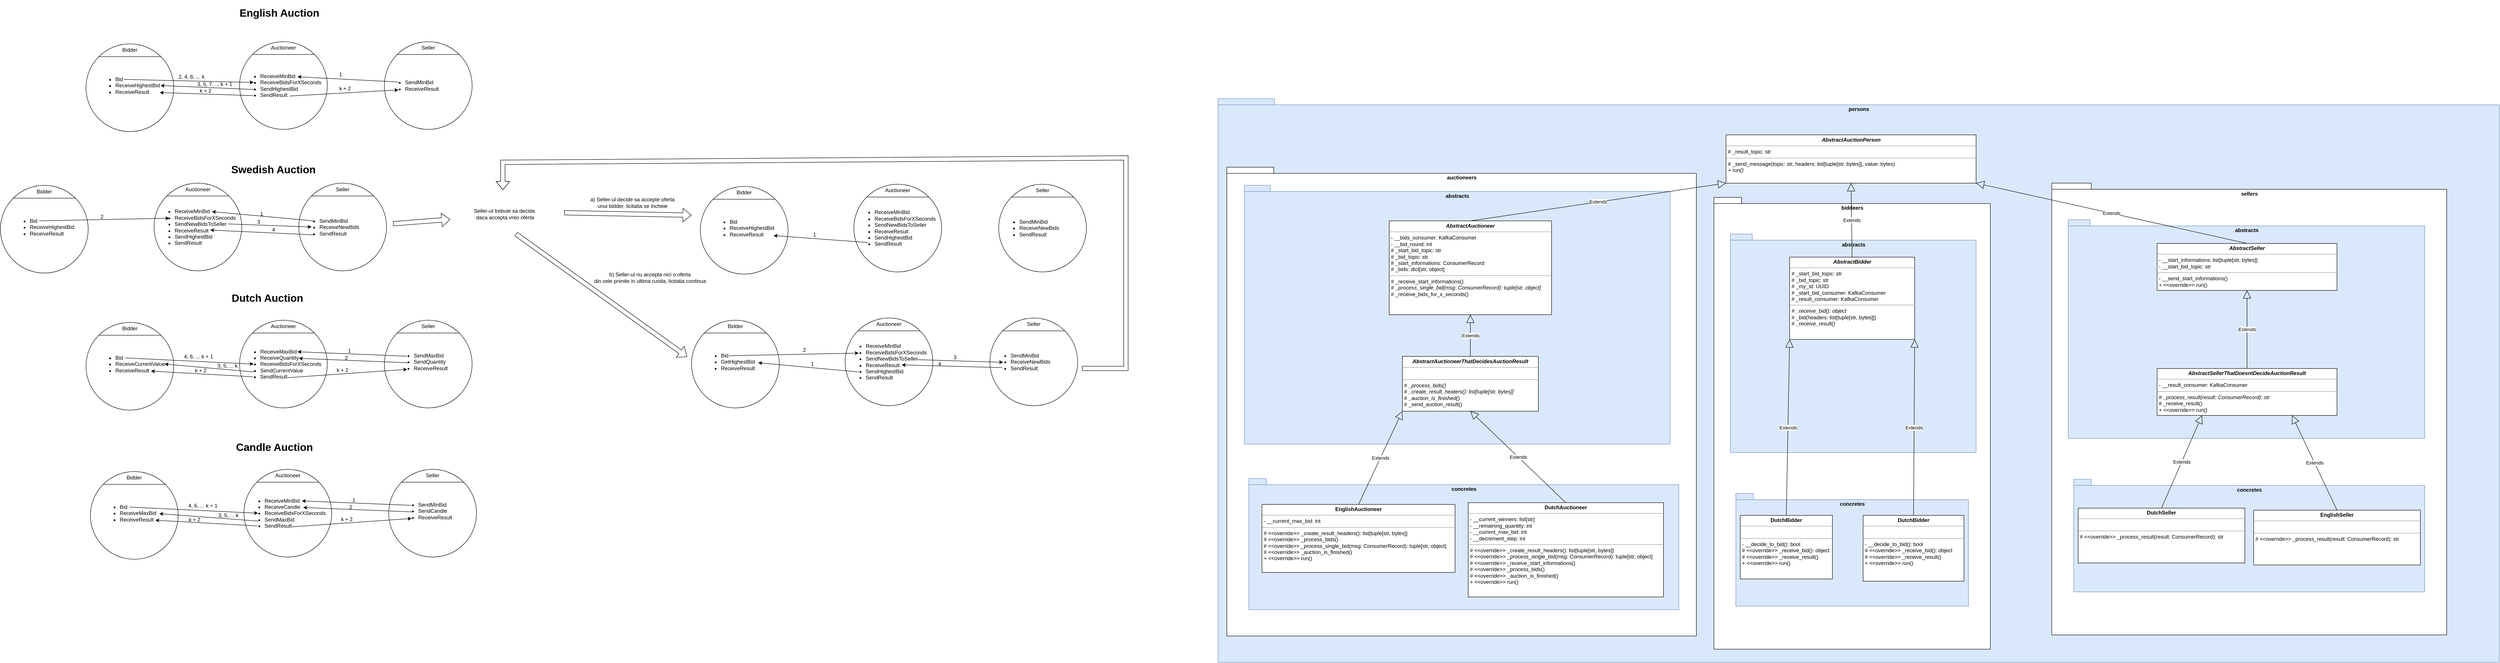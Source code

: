 <mxfile version="18.0.1" type="device"><diagram id="lf0G82YOftj1FJBkBM15" name="Page-1"><mxGraphModel dx="1906" dy="1254" grid="1" gridSize="10" guides="1" tooltips="1" connect="1" arrows="1" fold="1" page="0" pageScale="1" pageWidth="850" pageHeight="1100" math="0" shadow="0"><root><mxCell id="0"/><mxCell id="1" parent="0"/><mxCell id="o_RyjJgPx_AMQEwp0JXm-32" value="persons" style="shape=folder;fontStyle=1;spacingTop=10;tabWidth=40;tabHeight=14;tabPosition=left;html=1;verticalAlign=top;fillColor=#dae8fc;strokeColor=#6c8ebf;" vertex="1" parent="1"><mxGeometry x="2840" y="415" width="2920" height="1285" as="geometry"/></mxCell><mxCell id="o_RyjJgPx_AMQEwp0JXm-36" value="biddeers" style="shape=folder;fontStyle=1;spacingTop=10;tabWidth=40;tabHeight=14;tabPosition=left;html=1;verticalAlign=top;" vertex="1" parent="1"><mxGeometry x="3970" y="640" width="630" height="1030" as="geometry"/></mxCell><mxCell id="o_RyjJgPx_AMQEwp0JXm-37" value="concretes" style="shape=folder;fontStyle=1;spacingTop=10;tabWidth=40;tabHeight=14;tabPosition=left;html=1;verticalAlign=top;fillColor=#dae8fc;strokeColor=#6c8ebf;" vertex="1" parent="1"><mxGeometry x="4020" y="1315.12" width="530" height="256.75" as="geometry"/></mxCell><mxCell id="o_RyjJgPx_AMQEwp0JXm-38" value="abstracts" style="shape=folder;fontStyle=1;spacingTop=10;tabWidth=40;tabHeight=14;tabPosition=left;html=1;verticalAlign=top;fillColor=#dae8fc;strokeColor=#6c8ebf;" vertex="1" parent="1"><mxGeometry x="4007.5" y="723.5" width="560" height="498.25" as="geometry"/></mxCell><mxCell id="o_RyjJgPx_AMQEwp0JXm-42" value="sellers" style="shape=folder;fontStyle=1;spacingTop=10;tabWidth=40;tabHeight=14;tabPosition=left;html=1;verticalAlign=top;" vertex="1" parent="1"><mxGeometry x="4740" y="607.5" width="900" height="1030" as="geometry"/></mxCell><mxCell id="o_RyjJgPx_AMQEwp0JXm-43" value="concretes" style="shape=folder;fontStyle=1;spacingTop=10;tabWidth=40;tabHeight=14;tabPosition=left;html=1;verticalAlign=top;fillColor=#dae8fc;strokeColor=#6c8ebf;" vertex="1" parent="1"><mxGeometry x="4790" y="1282.62" width="800" height="256.75" as="geometry"/></mxCell><mxCell id="o_RyjJgPx_AMQEwp0JXm-44" value="abstracts" style="shape=folder;fontStyle=1;spacingTop=10;tabWidth=40;tabHeight=14;tabPosition=left;html=1;verticalAlign=top;fillColor=#dae8fc;strokeColor=#6c8ebf;" vertex="1" parent="1"><mxGeometry x="4777.5" y="691" width="812.5" height="498.25" as="geometry"/></mxCell><mxCell id="o_RyjJgPx_AMQEwp0JXm-33" value="auctioneers" style="shape=folder;fontStyle=1;spacingTop=10;tabWidth=40;tabHeight=14;tabPosition=left;html=1;verticalAlign=top;" vertex="1" parent="1"><mxGeometry x="2860" y="571.25" width="1070" height="1068.75" as="geometry"/></mxCell><mxCell id="o_RyjJgPx_AMQEwp0JXm-35" value="concretes" style="shape=folder;fontStyle=1;spacingTop=10;tabWidth=40;tabHeight=14;tabPosition=left;html=1;verticalAlign=top;fillColor=#dae8fc;strokeColor=#6c8ebf;" vertex="1" parent="1"><mxGeometry x="2910" y="1281" width="980" height="299" as="geometry"/></mxCell><mxCell id="o_RyjJgPx_AMQEwp0JXm-34" value="abstracts" style="shape=folder;fontStyle=1;spacingTop=10;tabWidth=40;tabHeight=14;tabPosition=left;html=1;verticalAlign=top;fillColor=#dae8fc;strokeColor=#6c8ebf;" vertex="1" parent="1"><mxGeometry x="2900" y="612.5" width="970" height="590" as="geometry"/></mxCell><mxCell id="gTaaS7j9fY0Rg6_MUWA2-1" value="Bidder" style="ellipse;whiteSpace=wrap;html=1;aspect=fixed;verticalAlign=top;" parent="1" vertex="1"><mxGeometry x="260" y="290" width="200" height="200" as="geometry"/></mxCell><mxCell id="gTaaS7j9fY0Rg6_MUWA2-3" value="" style="endArrow=none;html=1;rounded=0;exitX=0;exitY=0;exitDx=0;exitDy=0;entryX=1;entryY=0;entryDx=0;entryDy=0;" parent="1" source="gTaaS7j9fY0Rg6_MUWA2-1" target="gTaaS7j9fY0Rg6_MUWA2-1" edge="1"><mxGeometry width="50" height="50" relative="1" as="geometry"><mxPoint x="490" y="560" as="sourcePoint"/><mxPoint x="540" y="510" as="targetPoint"/></mxGeometry></mxCell><mxCell id="gTaaS7j9fY0Rg6_MUWA2-4" value="&lt;ul&gt;&lt;li&gt;Bid&lt;/li&gt;&lt;li&gt;ReceiveHighestBid&lt;/li&gt;&lt;li&gt;ReceiveResult&lt;/li&gt;&lt;/ul&gt;" style="text;html=1;align=left;verticalAlign=middle;resizable=0;points=[];autosize=1;strokeColor=none;fillColor=none;" parent="1" vertex="1"><mxGeometry x="285" y="350" width="160" height="70" as="geometry"/></mxCell><mxCell id="gTaaS7j9fY0Rg6_MUWA2-5" value="Auctioneer" style="ellipse;whiteSpace=wrap;html=1;aspect=fixed;verticalAlign=top;" parent="1" vertex="1"><mxGeometry x="610" y="285" width="200" height="200" as="geometry"/></mxCell><mxCell id="gTaaS7j9fY0Rg6_MUWA2-6" value="" style="endArrow=none;html=1;rounded=0;entryX=1;entryY=0;entryDx=0;entryDy=0;exitX=0;exitY=0;exitDx=0;exitDy=0;" parent="1" source="gTaaS7j9fY0Rg6_MUWA2-5" target="gTaaS7j9fY0Rg6_MUWA2-5" edge="1"><mxGeometry width="50" height="50" relative="1" as="geometry"><mxPoint x="490" y="530" as="sourcePoint"/><mxPoint x="540" y="480" as="targetPoint"/></mxGeometry></mxCell><mxCell id="gTaaS7j9fY0Rg6_MUWA2-7" value="&lt;ul&gt;&lt;li&gt;ReceiveMinBid&lt;/li&gt;&lt;li&gt;ReceiveBidsForXSeconds&lt;/li&gt;&lt;li&gt;SendHighestBid&lt;/li&gt;&lt;li&gt;SendResult&lt;/li&gt;&lt;/ul&gt;" style="text;html=1;align=left;verticalAlign=middle;resizable=0;points=[];autosize=1;strokeColor=none;fillColor=none;" parent="1" vertex="1"><mxGeometry x="615" y="340" width="190" height="90" as="geometry"/></mxCell><mxCell id="gTaaS7j9fY0Rg6_MUWA2-8" value="" style="endArrow=classic;html=1;rounded=0;" parent="1" edge="1"><mxGeometry width="50" height="50" relative="1" as="geometry"><mxPoint x="346" y="371" as="sourcePoint"/><mxPoint x="642" y="378" as="targetPoint"/></mxGeometry></mxCell><mxCell id="gTaaS7j9fY0Rg6_MUWA2-9" value="" style="endArrow=classic;html=1;rounded=0;" parent="1" edge="1"><mxGeometry width="50" height="50" relative="1" as="geometry"><mxPoint x="643" y="394" as="sourcePoint"/><mxPoint x="430" y="385" as="targetPoint"/></mxGeometry></mxCell><mxCell id="gTaaS7j9fY0Rg6_MUWA2-10" value="" style="endArrow=classic;html=1;rounded=0;" parent="1" edge="1"><mxGeometry width="50" height="50" relative="1" as="geometry"><mxPoint x="641" y="408" as="sourcePoint"/><mxPoint x="428" y="401" as="targetPoint"/></mxGeometry></mxCell><mxCell id="gTaaS7j9fY0Rg6_MUWA2-11" value="Seller" style="ellipse;whiteSpace=wrap;html=1;aspect=fixed;verticalAlign=top;" parent="1" vertex="1"><mxGeometry x="940" y="285" width="200" height="200" as="geometry"/></mxCell><mxCell id="gTaaS7j9fY0Rg6_MUWA2-12" value="&lt;ul&gt;&lt;li&gt;SendMinBid&lt;/li&gt;&lt;li&gt;ReceiveResult&lt;/li&gt;&lt;/ul&gt;" style="text;html=1;align=left;verticalAlign=middle;resizable=0;points=[];autosize=1;strokeColor=none;fillColor=none;" parent="1" vertex="1"><mxGeometry x="945" y="355" width="130" height="60" as="geometry"/></mxCell><mxCell id="gTaaS7j9fY0Rg6_MUWA2-13" value="" style="endArrow=none;html=1;rounded=0;entryX=1;entryY=0;entryDx=0;entryDy=0;exitX=0;exitY=0;exitDx=0;exitDy=0;" parent="1" source="gTaaS7j9fY0Rg6_MUWA2-11" target="gTaaS7j9fY0Rg6_MUWA2-11" edge="1"><mxGeometry width="50" height="50" relative="1" as="geometry"><mxPoint x="659.289" y="339.289" as="sourcePoint"/><mxPoint x="800.711" y="339.289" as="targetPoint"/></mxGeometry></mxCell><mxCell id="gTaaS7j9fY0Rg6_MUWA2-14" value="" style="endArrow=classic;html=1;rounded=0;" parent="1" edge="1"><mxGeometry width="50" height="50" relative="1" as="geometry"><mxPoint x="724" y="409" as="sourcePoint"/><mxPoint x="972" y="395" as="targetPoint"/></mxGeometry></mxCell><mxCell id="gTaaS7j9fY0Rg6_MUWA2-15" value="" style="endArrow=classic;html=1;rounded=0;" parent="1" edge="1"><mxGeometry width="50" height="50" relative="1" as="geometry"><mxPoint x="972" y="377" as="sourcePoint"/><mxPoint x="742" y="365" as="targetPoint"/></mxGeometry></mxCell><mxCell id="gTaaS7j9fY0Rg6_MUWA2-16" value="1" style="text;html=1;align=center;verticalAlign=middle;resizable=0;points=[];autosize=1;strokeColor=none;fillColor=none;" parent="1" vertex="1"><mxGeometry x="830" y="350" width="20" height="20" as="geometry"/></mxCell><mxCell id="gTaaS7j9fY0Rg6_MUWA2-17" value="2, 4, 6, ... k" style="text;html=1;align=center;verticalAlign=middle;resizable=0;points=[];autosize=1;strokeColor=none;fillColor=none;" parent="1" vertex="1"><mxGeometry x="465" y="355" width="70" height="20" as="geometry"/></mxCell><mxCell id="gTaaS7j9fY0Rg6_MUWA2-18" value="3, 5, 7, ... k + 1" style="text;html=1;align=center;verticalAlign=middle;resizable=0;points=[];autosize=1;strokeColor=none;fillColor=none;" parent="1" vertex="1"><mxGeometry x="503" y="372" width="100" height="20" as="geometry"/></mxCell><mxCell id="gTaaS7j9fY0Rg6_MUWA2-19" value="k + 2" style="text;html=1;align=center;verticalAlign=middle;resizable=0;points=[];autosize=1;strokeColor=none;fillColor=none;" parent="1" vertex="1"><mxGeometry x="512" y="387" width="40" height="20" as="geometry"/></mxCell><mxCell id="gTaaS7j9fY0Rg6_MUWA2-20" value="k + 2" style="text;html=1;align=center;verticalAlign=middle;resizable=0;points=[];autosize=1;strokeColor=none;fillColor=none;" parent="1" vertex="1"><mxGeometry x="830" y="382" width="40" height="20" as="geometry"/></mxCell><mxCell id="gTaaS7j9fY0Rg6_MUWA2-22" value="&lt;h1&gt;&lt;span style=&quot;background-color: initial;&quot;&gt;English Auction&lt;/span&gt;&lt;br&gt;&lt;/h1&gt;" style="text;html=1;strokeColor=none;fillColor=none;spacing=5;spacingTop=-20;whiteSpace=wrap;overflow=hidden;rounded=0;" parent="1" vertex="1"><mxGeometry x="605" y="200" width="200" height="40" as="geometry"/></mxCell><mxCell id="gTaaS7j9fY0Rg6_MUWA2-23" value="Bidder" style="ellipse;whiteSpace=wrap;html=1;aspect=fixed;verticalAlign=top;" parent="1" vertex="1"><mxGeometry x="65" y="612.5" width="200" height="200" as="geometry"/></mxCell><mxCell id="gTaaS7j9fY0Rg6_MUWA2-24" value="" style="endArrow=none;html=1;rounded=0;exitX=0;exitY=0;exitDx=0;exitDy=0;entryX=1;entryY=0;entryDx=0;entryDy=0;" parent="1" source="gTaaS7j9fY0Rg6_MUWA2-23" target="gTaaS7j9fY0Rg6_MUWA2-23" edge="1"><mxGeometry width="50" height="50" relative="1" as="geometry"><mxPoint x="295" y="882.5" as="sourcePoint"/><mxPoint x="345" y="832.5" as="targetPoint"/></mxGeometry></mxCell><mxCell id="gTaaS7j9fY0Rg6_MUWA2-25" value="&lt;ul&gt;&lt;li&gt;Bid&lt;/li&gt;&lt;li&gt;ReceiveHighestBid&lt;/li&gt;&lt;li&gt;ReceiveResult&lt;/li&gt;&lt;/ul&gt;" style="text;html=1;align=left;verticalAlign=middle;resizable=0;points=[];autosize=1;strokeColor=none;fillColor=none;" parent="1" vertex="1"><mxGeometry x="90" y="672.5" width="160" height="70" as="geometry"/></mxCell><mxCell id="gTaaS7j9fY0Rg6_MUWA2-26" value="Auctioneer" style="ellipse;whiteSpace=wrap;html=1;aspect=fixed;verticalAlign=top;" parent="1" vertex="1"><mxGeometry x="415" y="607.5" width="200" height="200" as="geometry"/></mxCell><mxCell id="gTaaS7j9fY0Rg6_MUWA2-27" value="" style="endArrow=none;html=1;rounded=0;entryX=1;entryY=0;entryDx=0;entryDy=0;exitX=0;exitY=0;exitDx=0;exitDy=0;" parent="1" source="gTaaS7j9fY0Rg6_MUWA2-26" target="gTaaS7j9fY0Rg6_MUWA2-26" edge="1"><mxGeometry width="50" height="50" relative="1" as="geometry"><mxPoint x="295" y="852.5" as="sourcePoint"/><mxPoint x="345" y="802.5" as="targetPoint"/></mxGeometry></mxCell><mxCell id="gTaaS7j9fY0Rg6_MUWA2-28" value="&lt;ul&gt;&lt;li&gt;ReceiveMinBid&lt;/li&gt;&lt;li&gt;ReceiveBidsForXSeconds&lt;/li&gt;&lt;li&gt;SendNewBidsToSeller&lt;/li&gt;&lt;li&gt;ReceiveResult&lt;/li&gt;&lt;li&gt;SendHighestBid&lt;/li&gt;&lt;li&gt;SendResult&lt;/li&gt;&lt;/ul&gt;" style="text;html=1;align=left;verticalAlign=middle;resizable=0;points=[];autosize=1;strokeColor=none;fillColor=none;" parent="1" vertex="1"><mxGeometry x="420" y="652.5" width="190" height="110" as="geometry"/></mxCell><mxCell id="gTaaS7j9fY0Rg6_MUWA2-32" value="Seller" style="ellipse;whiteSpace=wrap;html=1;aspect=fixed;verticalAlign=top;" parent="1" vertex="1"><mxGeometry x="745" y="607.5" width="200" height="200" as="geometry"/></mxCell><mxCell id="gTaaS7j9fY0Rg6_MUWA2-33" value="&lt;ul&gt;&lt;li&gt;SendMinBid&lt;/li&gt;&lt;li&gt;ReceiveNewBids&lt;/li&gt;&lt;li&gt;SendResult&lt;/li&gt;&lt;/ul&gt;" style="text;html=1;align=left;verticalAlign=middle;resizable=0;points=[];autosize=1;strokeColor=none;fillColor=none;" parent="1" vertex="1"><mxGeometry x="750" y="672.5" width="150" height="70" as="geometry"/></mxCell><mxCell id="gTaaS7j9fY0Rg6_MUWA2-34" value="" style="endArrow=none;html=1;rounded=0;entryX=1;entryY=0;entryDx=0;entryDy=0;exitX=0;exitY=0;exitDx=0;exitDy=0;" parent="1" source="gTaaS7j9fY0Rg6_MUWA2-32" target="gTaaS7j9fY0Rg6_MUWA2-32" edge="1"><mxGeometry width="50" height="50" relative="1" as="geometry"><mxPoint x="464.289" y="661.789" as="sourcePoint"/><mxPoint x="605.711" y="661.789" as="targetPoint"/></mxGeometry></mxCell><mxCell id="gTaaS7j9fY0Rg6_MUWA2-42" value="" style="endArrow=classic;html=1;rounded=0;" parent="1" edge="1"><mxGeometry width="50" height="50" relative="1" as="geometry"><mxPoint x="779" y="693.5" as="sourcePoint"/><mxPoint x="547" y="672.5" as="targetPoint"/></mxGeometry></mxCell><mxCell id="gTaaS7j9fY0Rg6_MUWA2-43" value="1" style="text;html=1;align=center;verticalAlign=middle;resizable=0;points=[];autosize=1;strokeColor=none;fillColor=none;" parent="1" vertex="1"><mxGeometry x="650" y="667.5" width="20" height="20" as="geometry"/></mxCell><mxCell id="gTaaS7j9fY0Rg6_MUWA2-44" value="" style="endArrow=classic;html=1;rounded=0;" parent="1" edge="1"><mxGeometry width="50" height="50" relative="1" as="geometry"><mxPoint x="153" y="693.5" as="sourcePoint"/><mxPoint x="450" y="687.5" as="targetPoint"/></mxGeometry></mxCell><mxCell id="gTaaS7j9fY0Rg6_MUWA2-45" value="2" style="text;html=1;align=center;verticalAlign=middle;resizable=0;points=[];autosize=1;strokeColor=none;fillColor=none;" parent="1" vertex="1"><mxGeometry x="286" y="673.5" width="20" height="20" as="geometry"/></mxCell><mxCell id="gTaaS7j9fY0Rg6_MUWA2-46" value="" style="endArrow=classic;html=1;rounded=0;" parent="1" edge="1"><mxGeometry width="50" height="50" relative="1" as="geometry"><mxPoint x="584" y="700.5" as="sourcePoint"/><mxPoint x="774" y="707.5" as="targetPoint"/></mxGeometry></mxCell><mxCell id="gTaaS7j9fY0Rg6_MUWA2-47" value="3" style="text;html=1;align=center;verticalAlign=middle;resizable=0;points=[];autosize=1;strokeColor=none;fillColor=none;" parent="1" vertex="1"><mxGeometry x="643" y="685.5" width="20" height="20" as="geometry"/></mxCell><mxCell id="gTaaS7j9fY0Rg6_MUWA2-49" value="&lt;h1&gt;&lt;span style=&quot;background-color: initial;&quot;&gt;Swedish Auction&lt;/span&gt;&lt;br&gt;&lt;/h1&gt;" style="text;html=1;strokeColor=none;fillColor=none;spacing=5;spacingTop=-20;whiteSpace=wrap;overflow=hidden;rounded=0;" parent="1" vertex="1"><mxGeometry x="586" y="557" width="214" height="40" as="geometry"/></mxCell><mxCell id="gTaaS7j9fY0Rg6_MUWA2-52" value="" style="shape=flexArrow;endArrow=classic;html=1;rounded=0;" parent="1" edge="1"><mxGeometry width="50" height="50" relative="1" as="geometry"><mxPoint x="1350" y="675" as="sourcePoint"/><mxPoint x="1640" y="680.66" as="targetPoint"/></mxGeometry></mxCell><mxCell id="gTaaS7j9fY0Rg6_MUWA2-53" value="a) Seller-ul decide sa accepte oferta &lt;br&gt;unui bidder, licitatia se incheie" style="text;html=1;align=center;verticalAlign=middle;resizable=0;points=[];autosize=1;strokeColor=none;fillColor=none;" parent="1" vertex="1"><mxGeometry x="1400" y="637" width="210" height="30" as="geometry"/></mxCell><mxCell id="gTaaS7j9fY0Rg6_MUWA2-54" value="Bidder" style="ellipse;whiteSpace=wrap;html=1;aspect=fixed;verticalAlign=top;" parent="1" vertex="1"><mxGeometry x="1660" y="615" width="200" height="200" as="geometry"/></mxCell><mxCell id="gTaaS7j9fY0Rg6_MUWA2-55" value="" style="endArrow=none;html=1;rounded=0;exitX=0;exitY=0;exitDx=0;exitDy=0;entryX=1;entryY=0;entryDx=0;entryDy=0;" parent="1" source="gTaaS7j9fY0Rg6_MUWA2-54" target="gTaaS7j9fY0Rg6_MUWA2-54" edge="1"><mxGeometry width="50" height="50" relative="1" as="geometry"><mxPoint x="1890" y="885" as="sourcePoint"/><mxPoint x="1940" y="835" as="targetPoint"/></mxGeometry></mxCell><mxCell id="gTaaS7j9fY0Rg6_MUWA2-56" value="&lt;ul&gt;&lt;li&gt;Bid&lt;/li&gt;&lt;li&gt;ReceiveHighestBid&lt;/li&gt;&lt;li&gt;ReceiveResult&lt;/li&gt;&lt;/ul&gt;" style="text;html=1;align=left;verticalAlign=middle;resizable=0;points=[];autosize=1;strokeColor=none;fillColor=none;" parent="1" vertex="1"><mxGeometry x="1685" y="675" width="160" height="70" as="geometry"/></mxCell><mxCell id="gTaaS7j9fY0Rg6_MUWA2-57" value="Auctioneer" style="ellipse;whiteSpace=wrap;html=1;aspect=fixed;verticalAlign=top;" parent="1" vertex="1"><mxGeometry x="2010" y="610" width="200" height="200" as="geometry"/></mxCell><mxCell id="gTaaS7j9fY0Rg6_MUWA2-58" value="" style="endArrow=none;html=1;rounded=0;entryX=1;entryY=0;entryDx=0;entryDy=0;exitX=0;exitY=0;exitDx=0;exitDy=0;" parent="1" source="gTaaS7j9fY0Rg6_MUWA2-57" target="gTaaS7j9fY0Rg6_MUWA2-57" edge="1"><mxGeometry width="50" height="50" relative="1" as="geometry"><mxPoint x="1890" y="855" as="sourcePoint"/><mxPoint x="1940" y="805" as="targetPoint"/></mxGeometry></mxCell><mxCell id="gTaaS7j9fY0Rg6_MUWA2-59" value="&lt;ul&gt;&lt;li&gt;ReceiveMinBid&lt;/li&gt;&lt;li&gt;ReceiveBidsForXSeconds&lt;/li&gt;&lt;li&gt;SendNewBidsToSeller&lt;/li&gt;&lt;li&gt;ReceiveResult&lt;/li&gt;&lt;li&gt;SendHighestBid&lt;/li&gt;&lt;li&gt;SendResult&lt;/li&gt;&lt;/ul&gt;" style="text;html=1;align=left;verticalAlign=middle;resizable=0;points=[];autosize=1;strokeColor=none;fillColor=none;" parent="1" vertex="1"><mxGeometry x="2015" y="655" width="190" height="110" as="geometry"/></mxCell><mxCell id="gTaaS7j9fY0Rg6_MUWA2-60" value="Seller" style="ellipse;whiteSpace=wrap;html=1;aspect=fixed;verticalAlign=top;" parent="1" vertex="1"><mxGeometry x="2340" y="610" width="200" height="200" as="geometry"/></mxCell><mxCell id="gTaaS7j9fY0Rg6_MUWA2-61" value="&lt;ul&gt;&lt;li&gt;SendMinBid&lt;/li&gt;&lt;li&gt;ReceiveNewBids&lt;/li&gt;&lt;li&gt;SendResult&lt;/li&gt;&lt;/ul&gt;" style="text;html=1;align=left;verticalAlign=middle;resizable=0;points=[];autosize=1;strokeColor=none;fillColor=none;" parent="1" vertex="1"><mxGeometry x="2345" y="675" width="150" height="70" as="geometry"/></mxCell><mxCell id="gTaaS7j9fY0Rg6_MUWA2-62" value="" style="endArrow=none;html=1;rounded=0;entryX=1;entryY=0;entryDx=0;entryDy=0;exitX=0;exitY=0;exitDx=0;exitDy=0;" parent="1" source="gTaaS7j9fY0Rg6_MUWA2-60" target="gTaaS7j9fY0Rg6_MUWA2-60" edge="1"><mxGeometry width="50" height="50" relative="1" as="geometry"><mxPoint x="2059.289" y="664.289" as="sourcePoint"/><mxPoint x="2200.711" y="664.289" as="targetPoint"/></mxGeometry></mxCell><mxCell id="gTaaS7j9fY0Rg6_MUWA2-69" value="" style="endArrow=classic;html=1;rounded=0;" parent="1" edge="1"><mxGeometry width="50" height="50" relative="1" as="geometry"><mxPoint x="780" y="725.5" as="sourcePoint"/><mxPoint x="543" y="714.5" as="targetPoint"/></mxGeometry></mxCell><mxCell id="gTaaS7j9fY0Rg6_MUWA2-70" value="4" style="text;html=1;align=center;verticalAlign=middle;resizable=0;points=[];autosize=1;strokeColor=none;fillColor=none;" parent="1" vertex="1"><mxGeometry x="677" y="703.5" width="20" height="20" as="geometry"/></mxCell><mxCell id="gTaaS7j9fY0Rg6_MUWA2-71" value="" style="endArrow=classic;html=1;rounded=0;" parent="1" edge="1"><mxGeometry width="50" height="50" relative="1" as="geometry"><mxPoint x="2043" y="743" as="sourcePoint"/><mxPoint x="1827" y="727" as="targetPoint"/></mxGeometry></mxCell><mxCell id="gTaaS7j9fY0Rg6_MUWA2-72" value="1" style="text;html=1;align=center;verticalAlign=middle;resizable=0;points=[];autosize=1;strokeColor=none;fillColor=none;" parent="1" vertex="1"><mxGeometry x="1910" y="715" width="20" height="20" as="geometry"/></mxCell><mxCell id="gTaaS7j9fY0Rg6_MUWA2-73" value="" style="shape=flexArrow;endArrow=classic;html=1;rounded=0;" parent="1" edge="1"><mxGeometry width="50" height="50" relative="1" as="geometry"><mxPoint x="1240" y="723.5" as="sourcePoint"/><mxPoint x="1630" y="1003.5" as="targetPoint"/></mxGeometry></mxCell><mxCell id="gTaaS7j9fY0Rg6_MUWA2-74" value="b) Seller-ul nu accepta nici o oferta &lt;br&gt;din cele primite in ultima runda, licitatia continua" style="text;html=1;align=center;verticalAlign=middle;resizable=0;points=[];autosize=1;strokeColor=none;fillColor=none;" parent="1" vertex="1"><mxGeometry x="1410" y="807.5" width="270" height="30" as="geometry"/></mxCell><mxCell id="gTaaS7j9fY0Rg6_MUWA2-75" value="Bidder" style="ellipse;whiteSpace=wrap;html=1;aspect=fixed;verticalAlign=top;" parent="1" vertex="1"><mxGeometry x="1640" y="920" width="200" height="200" as="geometry"/></mxCell><mxCell id="gTaaS7j9fY0Rg6_MUWA2-76" value="" style="endArrow=none;html=1;rounded=0;exitX=0;exitY=0;exitDx=0;exitDy=0;entryX=1;entryY=0;entryDx=0;entryDy=0;" parent="1" source="gTaaS7j9fY0Rg6_MUWA2-75" target="gTaaS7j9fY0Rg6_MUWA2-75" edge="1"><mxGeometry width="50" height="50" relative="1" as="geometry"><mxPoint x="1870" y="1190" as="sourcePoint"/><mxPoint x="1920" y="1140" as="targetPoint"/></mxGeometry></mxCell><mxCell id="gTaaS7j9fY0Rg6_MUWA2-77" value="&lt;ul&gt;&lt;li&gt;Bid&lt;/li&gt;&lt;li&gt;GetHighestBid&lt;/li&gt;&lt;li&gt;ReceiveResult&lt;/li&gt;&lt;/ul&gt;" style="text;html=1;align=left;verticalAlign=middle;resizable=0;points=[];autosize=1;strokeColor=none;fillColor=none;" parent="1" vertex="1"><mxGeometry x="1665" y="980" width="130" height="70" as="geometry"/></mxCell><mxCell id="gTaaS7j9fY0Rg6_MUWA2-78" value="Auctioneer" style="ellipse;whiteSpace=wrap;html=1;aspect=fixed;verticalAlign=top;" parent="1" vertex="1"><mxGeometry x="1990" y="915" width="200" height="200" as="geometry"/></mxCell><mxCell id="gTaaS7j9fY0Rg6_MUWA2-79" value="" style="endArrow=none;html=1;rounded=0;entryX=1;entryY=0;entryDx=0;entryDy=0;exitX=0;exitY=0;exitDx=0;exitDy=0;" parent="1" source="gTaaS7j9fY0Rg6_MUWA2-78" target="gTaaS7j9fY0Rg6_MUWA2-78" edge="1"><mxGeometry width="50" height="50" relative="1" as="geometry"><mxPoint x="1870" y="1160" as="sourcePoint"/><mxPoint x="1920" y="1110" as="targetPoint"/></mxGeometry></mxCell><mxCell id="gTaaS7j9fY0Rg6_MUWA2-80" value="&lt;ul&gt;&lt;li&gt;ReceiveMinBid&lt;/li&gt;&lt;li&gt;ReceiveBidsForXSeconds&lt;/li&gt;&lt;li&gt;SendNewBidsToSeller&lt;/li&gt;&lt;li&gt;ReceiveResult&lt;/li&gt;&lt;li&gt;SendHighestBid&lt;/li&gt;&lt;li&gt;SendResult&lt;/li&gt;&lt;/ul&gt;" style="text;html=1;align=left;verticalAlign=middle;resizable=0;points=[];autosize=1;strokeColor=none;fillColor=none;" parent="1" vertex="1"><mxGeometry x="1995" y="960" width="190" height="110" as="geometry"/></mxCell><mxCell id="gTaaS7j9fY0Rg6_MUWA2-81" value="Seller" style="ellipse;whiteSpace=wrap;html=1;aspect=fixed;verticalAlign=top;" parent="1" vertex="1"><mxGeometry x="2320" y="915" width="200" height="200" as="geometry"/></mxCell><mxCell id="gTaaS7j9fY0Rg6_MUWA2-82" value="&lt;ul&gt;&lt;li&gt;SendMinBid&lt;/li&gt;&lt;li&gt;ReceiveNewBids&lt;/li&gt;&lt;li&gt;SendResult&lt;/li&gt;&lt;/ul&gt;" style="text;html=1;align=left;verticalAlign=middle;resizable=0;points=[];autosize=1;strokeColor=none;fillColor=none;" parent="1" vertex="1"><mxGeometry x="2325" y="980" width="150" height="70" as="geometry"/></mxCell><mxCell id="gTaaS7j9fY0Rg6_MUWA2-83" value="" style="endArrow=none;html=1;rounded=0;entryX=1;entryY=0;entryDx=0;entryDy=0;exitX=0;exitY=0;exitDx=0;exitDy=0;" parent="1" source="gTaaS7j9fY0Rg6_MUWA2-81" target="gTaaS7j9fY0Rg6_MUWA2-81" edge="1"><mxGeometry width="50" height="50" relative="1" as="geometry"><mxPoint x="2039.289" y="969.289" as="sourcePoint"/><mxPoint x="2180.711" y="969.289" as="targetPoint"/></mxGeometry></mxCell><mxCell id="gTaaS7j9fY0Rg6_MUWA2-84" value="" style="endArrow=classic;html=1;rounded=0;" parent="1" edge="1"><mxGeometry width="50" height="50" relative="1" as="geometry"><mxPoint x="2021" y="1038" as="sourcePoint"/><mxPoint x="1792" y="1017" as="targetPoint"/></mxGeometry></mxCell><mxCell id="gTaaS7j9fY0Rg6_MUWA2-85" value="1" style="text;html=1;align=center;verticalAlign=middle;resizable=0;points=[];autosize=1;strokeColor=none;fillColor=none;" parent="1" vertex="1"><mxGeometry x="1905" y="1010" width="20" height="20" as="geometry"/></mxCell><mxCell id="gTaaS7j9fY0Rg6_MUWA2-86" value="" style="endArrow=classic;html=1;rounded=0;" parent="1" edge="1"><mxGeometry width="50" height="50" relative="1" as="geometry"><mxPoint x="1726" y="1001" as="sourcePoint"/><mxPoint x="2021" y="995" as="targetPoint"/></mxGeometry></mxCell><mxCell id="gTaaS7j9fY0Rg6_MUWA2-87" value="2" style="text;html=1;align=center;verticalAlign=middle;resizable=0;points=[];autosize=1;strokeColor=none;fillColor=none;" parent="1" vertex="1"><mxGeometry x="1887" y="978" width="20" height="20" as="geometry"/></mxCell><mxCell id="gTaaS7j9fY0Rg6_MUWA2-88" value="" style="endArrow=classic;html=1;rounded=0;" parent="1" edge="1"><mxGeometry width="50" height="50" relative="1" as="geometry"><mxPoint x="2155" y="1010" as="sourcePoint"/><mxPoint x="2350" y="1016" as="targetPoint"/></mxGeometry></mxCell><mxCell id="gTaaS7j9fY0Rg6_MUWA2-89" value="3" style="text;html=1;align=center;verticalAlign=middle;resizable=0;points=[];autosize=1;strokeColor=none;fillColor=none;" parent="1" vertex="1"><mxGeometry x="2230" y="995" width="20" height="20" as="geometry"/></mxCell><mxCell id="gTaaS7j9fY0Rg6_MUWA2-90" value="" style="shape=flexArrow;endArrow=classic;html=1;rounded=0;" parent="1" edge="1"><mxGeometry width="50" height="50" relative="1" as="geometry"><mxPoint x="960" y="700" as="sourcePoint"/><mxPoint x="1090" y="690" as="targetPoint"/></mxGeometry></mxCell><mxCell id="gTaaS7j9fY0Rg6_MUWA2-91" value="Seller-ul trebuie sa decida&lt;br&gt;&amp;nbsp;daca accepta vreo oferta" style="text;html=1;align=center;verticalAlign=middle;resizable=0;points=[];autosize=1;strokeColor=none;fillColor=none;" parent="1" vertex="1"><mxGeometry x="1138" y="662.5" width="150" height="30" as="geometry"/></mxCell><mxCell id="gTaaS7j9fY0Rg6_MUWA2-92" value="" style="endArrow=classic;html=1;rounded=0;" parent="1" edge="1"><mxGeometry width="50" height="50" relative="1" as="geometry"><mxPoint x="2348" y="1028" as="sourcePoint"/><mxPoint x="2119" y="1022" as="targetPoint"/></mxGeometry></mxCell><mxCell id="gTaaS7j9fY0Rg6_MUWA2-93" value="4" style="text;html=1;align=center;verticalAlign=middle;resizable=0;points=[];autosize=1;strokeColor=none;fillColor=none;" parent="1" vertex="1"><mxGeometry x="2195" y="1010" width="20" height="20" as="geometry"/></mxCell><mxCell id="gTaaS7j9fY0Rg6_MUWA2-94" value="" style="shape=flexArrow;endArrow=classic;html=1;rounded=0;" parent="1" edge="1"><mxGeometry width="50" height="50" relative="1" as="geometry"><mxPoint x="2530" y="1030" as="sourcePoint"/><mxPoint x="1210" y="623.103" as="targetPoint"/><Array as="points"><mxPoint x="2630" y="1030"/><mxPoint x="2630" y="550"/><mxPoint x="1210" y="560"/></Array></mxGeometry></mxCell><mxCell id="gTaaS7j9fY0Rg6_MUWA2-95" value="&lt;h1&gt;&lt;span style=&quot;background-color: initial;&quot;&gt;Dutch Auction&lt;/span&gt;&lt;br&gt;&lt;/h1&gt;" style="text;html=1;strokeColor=none;fillColor=none;spacing=5;spacingTop=-20;whiteSpace=wrap;overflow=hidden;rounded=0;" parent="1" vertex="1"><mxGeometry x="587" y="850" width="200" height="40" as="geometry"/></mxCell><mxCell id="gTaaS7j9fY0Rg6_MUWA2-96" value="Bidder" style="ellipse;whiteSpace=wrap;html=1;aspect=fixed;verticalAlign=top;" parent="1" vertex="1"><mxGeometry x="260" y="925" width="200" height="200" as="geometry"/></mxCell><mxCell id="gTaaS7j9fY0Rg6_MUWA2-97" value="" style="endArrow=none;html=1;rounded=0;exitX=0;exitY=0;exitDx=0;exitDy=0;entryX=1;entryY=0;entryDx=0;entryDy=0;" parent="1" source="gTaaS7j9fY0Rg6_MUWA2-96" target="gTaaS7j9fY0Rg6_MUWA2-96" edge="1"><mxGeometry width="50" height="50" relative="1" as="geometry"><mxPoint x="490" y="1195" as="sourcePoint"/><mxPoint x="540" y="1145" as="targetPoint"/></mxGeometry></mxCell><mxCell id="gTaaS7j9fY0Rg6_MUWA2-98" value="&lt;ul&gt;&lt;li&gt;Bid&lt;/li&gt;&lt;li&gt;ReceiveCurrentValue&lt;/li&gt;&lt;li&gt;ReceiveResult&lt;/li&gt;&lt;/ul&gt;" style="text;html=1;align=left;verticalAlign=middle;resizable=0;points=[];autosize=1;strokeColor=none;fillColor=none;" parent="1" vertex="1"><mxGeometry x="285" y="985" width="170" height="70" as="geometry"/></mxCell><mxCell id="gTaaS7j9fY0Rg6_MUWA2-99" value="Auctioneer" style="ellipse;whiteSpace=wrap;html=1;aspect=fixed;verticalAlign=top;" parent="1" vertex="1"><mxGeometry x="610" y="920" width="200" height="200" as="geometry"/></mxCell><mxCell id="gTaaS7j9fY0Rg6_MUWA2-100" value="" style="endArrow=none;html=1;rounded=0;entryX=1;entryY=0;entryDx=0;entryDy=0;exitX=0;exitY=0;exitDx=0;exitDy=0;" parent="1" source="gTaaS7j9fY0Rg6_MUWA2-99" target="gTaaS7j9fY0Rg6_MUWA2-99" edge="1"><mxGeometry width="50" height="50" relative="1" as="geometry"><mxPoint x="490" y="1165" as="sourcePoint"/><mxPoint x="540" y="1115" as="targetPoint"/></mxGeometry></mxCell><mxCell id="gTaaS7j9fY0Rg6_MUWA2-101" value="&lt;ul&gt;&lt;li&gt;ReceiveMaxBid&lt;/li&gt;&lt;li&gt;ReceiveQuantity&lt;/li&gt;&lt;li&gt;ReceiveBidsForXSeconds&lt;/li&gt;&lt;li&gt;SendCurrentValue&lt;/li&gt;&lt;li&gt;&lt;span style=&quot;background-color: initial;&quot;&gt;SendResult&lt;/span&gt;&lt;br&gt;&lt;/li&gt;&lt;/ul&gt;" style="text;html=1;align=left;verticalAlign=middle;resizable=0;points=[];autosize=1;strokeColor=none;fillColor=none;" parent="1" vertex="1"><mxGeometry x="615" y="970" width="190" height="100" as="geometry"/></mxCell><mxCell id="gTaaS7j9fY0Rg6_MUWA2-105" value="Seller" style="ellipse;whiteSpace=wrap;html=1;aspect=fixed;verticalAlign=top;" parent="1" vertex="1"><mxGeometry x="940" y="920" width="200" height="200" as="geometry"/></mxCell><mxCell id="gTaaS7j9fY0Rg6_MUWA2-106" value="&lt;ul&gt;&lt;li&gt;SendMaxBid&lt;/li&gt;&lt;li&gt;SendQuantity&lt;/li&gt;&lt;li&gt;ReceiveResult&lt;/li&gt;&lt;/ul&gt;" style="text;html=1;align=left;verticalAlign=middle;resizable=0;points=[];autosize=1;strokeColor=none;fillColor=none;" parent="1" vertex="1"><mxGeometry x="965" y="980" width="130" height="70" as="geometry"/></mxCell><mxCell id="gTaaS7j9fY0Rg6_MUWA2-107" value="" style="endArrow=none;html=1;rounded=0;entryX=1;entryY=0;entryDx=0;entryDy=0;exitX=0;exitY=0;exitDx=0;exitDy=0;" parent="1" source="gTaaS7j9fY0Rg6_MUWA2-105" target="gTaaS7j9fY0Rg6_MUWA2-105" edge="1"><mxGeometry width="50" height="50" relative="1" as="geometry"><mxPoint x="659.289" y="974.289" as="sourcePoint"/><mxPoint x="800.711" y="974.289" as="targetPoint"/></mxGeometry></mxCell><mxCell id="gTaaS7j9fY0Rg6_MUWA2-115" value="" style="endArrow=classic;html=1;rounded=0;" parent="1" edge="1"><mxGeometry width="50" height="50" relative="1" as="geometry"><mxPoint x="991" y="1002" as="sourcePoint"/><mxPoint x="742" y="992" as="targetPoint"/></mxGeometry></mxCell><mxCell id="gTaaS7j9fY0Rg6_MUWA2-116" value="1" style="text;html=1;align=center;verticalAlign=middle;resizable=0;points=[];autosize=1;strokeColor=none;fillColor=none;" parent="1" vertex="1"><mxGeometry x="850" y="980" width="20" height="20" as="geometry"/></mxCell><mxCell id="gTaaS7j9fY0Rg6_MUWA2-117" value="" style="endArrow=classic;html=1;rounded=0;" parent="1" edge="1"><mxGeometry width="50" height="50" relative="1" as="geometry"><mxPoint x="993" y="1017" as="sourcePoint"/><mxPoint x="745" y="1007" as="targetPoint"/></mxGeometry></mxCell><mxCell id="gTaaS7j9fY0Rg6_MUWA2-118" value="2" style="text;html=1;align=center;verticalAlign=middle;resizable=0;points=[];autosize=1;strokeColor=none;fillColor=none;" parent="1" vertex="1"><mxGeometry x="843" y="996" width="20" height="20" as="geometry"/></mxCell><mxCell id="gTaaS7j9fY0Rg6_MUWA2-119" value="" style="endArrow=classic;html=1;rounded=0;" parent="1" edge="1"><mxGeometry width="50" height="50" relative="1" as="geometry"><mxPoint x="643" y="1038" as="sourcePoint"/><mxPoint x="439" y="1020" as="targetPoint"/></mxGeometry></mxCell><mxCell id="gTaaS7j9fY0Rg6_MUWA2-120" value="3, 5, ... k" style="text;html=1;align=center;verticalAlign=middle;resizable=0;points=[];autosize=1;strokeColor=none;fillColor=none;" parent="1" vertex="1"><mxGeometry x="552" y="1014" width="60" height="20" as="geometry"/></mxCell><mxCell id="gTaaS7j9fY0Rg6_MUWA2-121" value="" style="endArrow=classic;html=1;rounded=0;" parent="1" edge="1"><mxGeometry width="50" height="50" relative="1" as="geometry"><mxPoint x="349" y="1006" as="sourcePoint"/><mxPoint x="642" y="1020" as="targetPoint"/></mxGeometry></mxCell><mxCell id="gTaaS7j9fY0Rg6_MUWA2-122" value="4, 6, ... k + 1" style="text;html=1;align=center;verticalAlign=middle;resizable=0;points=[];autosize=1;strokeColor=none;fillColor=none;" parent="1" vertex="1"><mxGeometry x="476" y="993" width="80" height="20" as="geometry"/></mxCell><mxCell id="gTaaS7j9fY0Rg6_MUWA2-123" value="" style="endArrow=classic;html=1;rounded=0;" parent="1" edge="1"><mxGeometry width="50" height="50" relative="1" as="geometry"><mxPoint x="720" y="1051" as="sourcePoint"/><mxPoint x="992" y="1032" as="targetPoint"/></mxGeometry></mxCell><mxCell id="gTaaS7j9fY0Rg6_MUWA2-124" value="k + 2" style="text;html=1;align=center;verticalAlign=middle;resizable=0;points=[];autosize=1;strokeColor=none;fillColor=none;" parent="1" vertex="1"><mxGeometry x="824" y="1024" width="40" height="20" as="geometry"/></mxCell><mxCell id="gTaaS7j9fY0Rg6_MUWA2-125" value="" style="endArrow=classic;html=1;rounded=0;" parent="1" edge="1"><mxGeometry width="50" height="50" relative="1" as="geometry"><mxPoint x="640" y="1049" as="sourcePoint"/><mxPoint x="408" y="1036" as="targetPoint"/></mxGeometry></mxCell><mxCell id="gTaaS7j9fY0Rg6_MUWA2-126" value="k + 2" style="text;html=1;align=center;verticalAlign=middle;resizable=0;points=[];autosize=1;strokeColor=none;fillColor=none;" parent="1" vertex="1"><mxGeometry x="501" y="1025" width="40" height="20" as="geometry"/></mxCell><mxCell id="gTaaS7j9fY0Rg6_MUWA2-127" value="&lt;h1&gt;&lt;span style=&quot;background-color: initial;&quot;&gt;Candle Auction&lt;/span&gt;&lt;br&gt;&lt;/h1&gt;" style="text;html=1;strokeColor=none;fillColor=none;spacing=5;spacingTop=-20;whiteSpace=wrap;overflow=hidden;rounded=0;" parent="1" vertex="1"><mxGeometry x="597" y="1190" width="200" height="40" as="geometry"/></mxCell><mxCell id="gTaaS7j9fY0Rg6_MUWA2-128" value="Bidder" style="ellipse;whiteSpace=wrap;html=1;aspect=fixed;verticalAlign=top;" parent="1" vertex="1"><mxGeometry x="270" y="1265" width="200" height="200" as="geometry"/></mxCell><mxCell id="gTaaS7j9fY0Rg6_MUWA2-129" value="" style="endArrow=none;html=1;rounded=0;exitX=0;exitY=0;exitDx=0;exitDy=0;entryX=1;entryY=0;entryDx=0;entryDy=0;" parent="1" source="gTaaS7j9fY0Rg6_MUWA2-128" target="gTaaS7j9fY0Rg6_MUWA2-128" edge="1"><mxGeometry width="50" height="50" relative="1" as="geometry"><mxPoint x="500" y="1535" as="sourcePoint"/><mxPoint x="550" y="1485" as="targetPoint"/></mxGeometry></mxCell><mxCell id="gTaaS7j9fY0Rg6_MUWA2-130" value="&lt;ul&gt;&lt;li&gt;Bid&lt;/li&gt;&lt;li&gt;ReceiveMaxBid&lt;/li&gt;&lt;li&gt;ReceiveResult&lt;/li&gt;&lt;/ul&gt;" style="text;html=1;align=left;verticalAlign=middle;resizable=0;points=[];autosize=1;strokeColor=none;fillColor=none;" parent="1" vertex="1"><mxGeometry x="295" y="1325" width="140" height="70" as="geometry"/></mxCell><mxCell id="gTaaS7j9fY0Rg6_MUWA2-131" value="Auctioneer" style="ellipse;whiteSpace=wrap;html=1;aspect=fixed;verticalAlign=top;" parent="1" vertex="1"><mxGeometry x="620" y="1260" width="200" height="200" as="geometry"/></mxCell><mxCell id="gTaaS7j9fY0Rg6_MUWA2-132" value="" style="endArrow=none;html=1;rounded=0;entryX=1;entryY=0;entryDx=0;entryDy=0;exitX=0;exitY=0;exitDx=0;exitDy=0;" parent="1" source="gTaaS7j9fY0Rg6_MUWA2-131" target="gTaaS7j9fY0Rg6_MUWA2-131" edge="1"><mxGeometry width="50" height="50" relative="1" as="geometry"><mxPoint x="500" y="1505" as="sourcePoint"/><mxPoint x="550" y="1455" as="targetPoint"/></mxGeometry></mxCell><mxCell id="gTaaS7j9fY0Rg6_MUWA2-133" value="&lt;ul&gt;&lt;li&gt;ReceiveMinBid&lt;/li&gt;&lt;li&gt;ReceiveCandle&lt;/li&gt;&lt;li&gt;ReceiveBidsForXSeconds&lt;/li&gt;&lt;li&gt;SendMaxBid&lt;/li&gt;&lt;li&gt;&lt;span style=&quot;background-color: initial;&quot;&gt;SendResult&lt;/span&gt;&lt;/li&gt;&lt;/ul&gt;" style="text;html=1;align=left;verticalAlign=middle;resizable=0;points=[];autosize=1;strokeColor=none;fillColor=none;" parent="1" vertex="1"><mxGeometry x="625" y="1310" width="190" height="100" as="geometry"/></mxCell><mxCell id="gTaaS7j9fY0Rg6_MUWA2-134" value="Seller" style="ellipse;whiteSpace=wrap;html=1;aspect=fixed;verticalAlign=top;" parent="1" vertex="1"><mxGeometry x="950" y="1260" width="200" height="200" as="geometry"/></mxCell><mxCell id="gTaaS7j9fY0Rg6_MUWA2-135" value="&lt;ul&gt;&lt;li&gt;SendMinBid&lt;/li&gt;&lt;li&gt;SendCandle&lt;/li&gt;&lt;li&gt;ReceiveResult&lt;/li&gt;&lt;/ul&gt;" style="text;html=1;align=left;verticalAlign=middle;resizable=0;points=[];autosize=1;strokeColor=none;fillColor=none;" parent="1" vertex="1"><mxGeometry x="975" y="1320" width="130" height="70" as="geometry"/></mxCell><mxCell id="gTaaS7j9fY0Rg6_MUWA2-136" value="" style="endArrow=none;html=1;rounded=0;entryX=1;entryY=0;entryDx=0;entryDy=0;exitX=0;exitY=0;exitDx=0;exitDy=0;" parent="1" source="gTaaS7j9fY0Rg6_MUWA2-134" target="gTaaS7j9fY0Rg6_MUWA2-134" edge="1"><mxGeometry width="50" height="50" relative="1" as="geometry"><mxPoint x="669.289" y="1314.289" as="sourcePoint"/><mxPoint x="810.711" y="1314.289" as="targetPoint"/></mxGeometry></mxCell><mxCell id="gTaaS7j9fY0Rg6_MUWA2-137" value="" style="endArrow=classic;html=1;rounded=0;" parent="1" edge="1"><mxGeometry width="50" height="50" relative="1" as="geometry"><mxPoint x="1001" y="1342" as="sourcePoint"/><mxPoint x="752.0" y="1332" as="targetPoint"/></mxGeometry></mxCell><mxCell id="gTaaS7j9fY0Rg6_MUWA2-138" value="1" style="text;html=1;align=center;verticalAlign=middle;resizable=0;points=[];autosize=1;strokeColor=none;fillColor=none;" parent="1" vertex="1"><mxGeometry x="860" y="1320" width="20" height="20" as="geometry"/></mxCell><mxCell id="gTaaS7j9fY0Rg6_MUWA2-139" value="" style="endArrow=classic;html=1;rounded=0;" parent="1" edge="1"><mxGeometry width="50" height="50" relative="1" as="geometry"><mxPoint x="1003.0" y="1357" as="sourcePoint"/><mxPoint x="755" y="1347" as="targetPoint"/></mxGeometry></mxCell><mxCell id="gTaaS7j9fY0Rg6_MUWA2-140" value="2" style="text;html=1;align=center;verticalAlign=middle;resizable=0;points=[];autosize=1;strokeColor=none;fillColor=none;" parent="1" vertex="1"><mxGeometry x="853" y="1336" width="20" height="20" as="geometry"/></mxCell><mxCell id="gTaaS7j9fY0Rg6_MUWA2-141" value="" style="endArrow=classic;html=1;rounded=0;" parent="1" edge="1"><mxGeometry width="50" height="50" relative="1" as="geometry"><mxPoint x="653.0" y="1378" as="sourcePoint"/><mxPoint x="427" y="1361" as="targetPoint"/></mxGeometry></mxCell><mxCell id="gTaaS7j9fY0Rg6_MUWA2-142" value="3, 5, ... k" style="text;html=1;align=center;verticalAlign=middle;resizable=0;points=[];autosize=1;strokeColor=none;fillColor=none;" parent="1" vertex="1"><mxGeometry x="554" y="1355" width="60" height="20" as="geometry"/></mxCell><mxCell id="gTaaS7j9fY0Rg6_MUWA2-143" value="" style="endArrow=classic;html=1;rounded=0;" parent="1" edge="1"><mxGeometry width="50" height="50" relative="1" as="geometry"><mxPoint x="359" y="1346.0" as="sourcePoint"/><mxPoint x="652" y="1360" as="targetPoint"/></mxGeometry></mxCell><mxCell id="gTaaS7j9fY0Rg6_MUWA2-144" value="4, 6, ... k + 1" style="text;html=1;align=center;verticalAlign=middle;resizable=0;points=[];autosize=1;strokeColor=none;fillColor=none;" parent="1" vertex="1"><mxGeometry x="486" y="1333" width="80" height="20" as="geometry"/></mxCell><mxCell id="gTaaS7j9fY0Rg6_MUWA2-145" value="" style="endArrow=classic;html=1;rounded=0;" parent="1" edge="1"><mxGeometry width="50" height="50" relative="1" as="geometry"><mxPoint x="730" y="1391.0" as="sourcePoint"/><mxPoint x="1002.0" y="1372" as="targetPoint"/></mxGeometry></mxCell><mxCell id="gTaaS7j9fY0Rg6_MUWA2-146" value="k + 2" style="text;html=1;align=center;verticalAlign=middle;resizable=0;points=[];autosize=1;strokeColor=none;fillColor=none;" parent="1" vertex="1"><mxGeometry x="834" y="1364" width="40" height="20" as="geometry"/></mxCell><mxCell id="gTaaS7j9fY0Rg6_MUWA2-147" value="" style="endArrow=classic;html=1;rounded=0;" parent="1" edge="1"><mxGeometry width="50" height="50" relative="1" as="geometry"><mxPoint x="650" y="1389" as="sourcePoint"/><mxPoint x="418" y="1376.0" as="targetPoint"/></mxGeometry></mxCell><mxCell id="gTaaS7j9fY0Rg6_MUWA2-148" value="k + 2" style="text;html=1;align=center;verticalAlign=middle;resizable=0;points=[];autosize=1;strokeColor=none;fillColor=none;" parent="1" vertex="1"><mxGeometry x="487" y="1365" width="40" height="20" as="geometry"/></mxCell><mxCell id="o_RyjJgPx_AMQEwp0JXm-9" value="&lt;p style=&quot;margin:0px;margin-top:4px;text-align:center;&quot;&gt;&lt;b&gt;&lt;i&gt;AbstractAuctionPerson&lt;/i&gt;&lt;/b&gt;&lt;/p&gt;&lt;hr size=&quot;1&quot;&gt;&lt;p style=&quot;margin:0px;margin-left:4px;&quot;&gt;# _result_topic: str&lt;/p&gt;&lt;hr size=&quot;1&quot;&gt;&lt;p style=&quot;margin:0px;margin-left:4px;&quot;&gt;# _send_message(topic: str, headers: list[tuple[str, bytes]], value: bytes)&lt;/p&gt;&lt;p style=&quot;margin:0px;margin-left:4px;&quot;&gt;&lt;i&gt;+ run()&lt;/i&gt;&lt;/p&gt;" style="verticalAlign=top;align=left;overflow=fill;fontSize=12;fontFamily=Helvetica;html=1;" vertex="1" parent="1"><mxGeometry x="3997.5" y="497.5" width="570" height="110" as="geometry"/></mxCell><mxCell id="o_RyjJgPx_AMQEwp0JXm-10" value="&lt;p style=&quot;margin:0px;margin-top:4px;text-align:center;&quot;&gt;&lt;b&gt;&lt;i&gt;AbstractAuctioneer&lt;/i&gt;&lt;/b&gt;&lt;/p&gt;&lt;hr size=&quot;1&quot;&gt;&lt;p style=&quot;margin:0px;margin-left:4px;&quot;&gt;- __bids_consumer: KafkaConsumer&lt;/p&gt;&lt;p style=&quot;margin:0px;margin-left:4px;&quot;&gt;- __bid_round: int&lt;/p&gt;&lt;p style=&quot;margin:0px;margin-left:4px;&quot;&gt;# _start_bid_topic: str&lt;/p&gt;&lt;p style=&quot;margin:0px;margin-left:4px;&quot;&gt;# _bid_topic: str&lt;/p&gt;&lt;p style=&quot;margin:0px;margin-left:4px;&quot;&gt;# _start_informations: ConsumerRecord&lt;/p&gt;&lt;p style=&quot;margin:0px;margin-left:4px;&quot;&gt;# _bids: dict[str, object]&lt;/p&gt;&lt;hr size=&quot;1&quot;&gt;&lt;p style=&quot;margin:0px;margin-left:4px;&quot;&gt;# _receive_start_informations()&lt;/p&gt;&lt;p style=&quot;margin:0px;margin-left:4px;&quot;&gt;&lt;i&gt;# _process_single_bid(msg: ConsumerRecord): tuple[str, object]&lt;/i&gt;&lt;/p&gt;&lt;p style=&quot;margin:0px;margin-left:4px;&quot;&gt;# _receive_bids_for_x_seconds()&lt;/p&gt;" style="verticalAlign=top;align=left;overflow=fill;fontSize=12;fontFamily=Helvetica;html=1;" vertex="1" parent="1"><mxGeometry x="3230" y="693.5" width="370" height="214" as="geometry"/></mxCell><mxCell id="o_RyjJgPx_AMQEwp0JXm-11" value="&lt;p style=&quot;margin:0px;margin-top:4px;text-align:center;&quot;&gt;&lt;b&gt;&lt;i&gt;AbstractAuctioneerThatDecidesAuctionResult&lt;/i&gt;&lt;/b&gt;&lt;/p&gt;&lt;hr size=&quot;1&quot;&gt;&lt;p style=&quot;margin:0px;margin-left:4px;&quot;&gt;&lt;br&gt;&lt;/p&gt;&lt;hr size=&quot;1&quot;&gt;&lt;p style=&quot;margin:0px;margin-left:4px;&quot;&gt;&lt;i&gt;# _process_bids()&lt;/i&gt;&lt;/p&gt;&lt;p style=&quot;margin:0px;margin-left:4px;&quot;&gt;&lt;i&gt;# _create_result_heaters(): list[tuple[str, bytes]]&lt;/i&gt;&lt;/p&gt;&lt;p style=&quot;margin:0px;margin-left:4px;&quot;&gt;&lt;i&gt;# _auction_is_finished()&lt;/i&gt;&lt;/p&gt;&lt;p style=&quot;margin:0px;margin-left:4px;&quot;&gt;# _send_auction_result()&lt;/p&gt;" style="verticalAlign=top;align=left;overflow=fill;fontSize=12;fontFamily=Helvetica;html=1;" vertex="1" parent="1"><mxGeometry x="3260" y="1002.5" width="310" height="125" as="geometry"/></mxCell><mxCell id="o_RyjJgPx_AMQEwp0JXm-12" value="Extends" style="endArrow=block;endSize=16;endFill=0;html=1;rounded=0;entryX=0;entryY=1;entryDx=0;entryDy=0;exitX=0.5;exitY=0;exitDx=0;exitDy=0;" edge="1" parent="1" source="o_RyjJgPx_AMQEwp0JXm-10" target="o_RyjJgPx_AMQEwp0JXm-9"><mxGeometry width="160" relative="1" as="geometry"><mxPoint x="3790" y="792.5" as="sourcePoint"/><mxPoint x="3950" y="792.5" as="targetPoint"/></mxGeometry></mxCell><mxCell id="o_RyjJgPx_AMQEwp0JXm-13" value="Extends" style="endArrow=block;endSize=16;endFill=0;html=1;rounded=0;entryX=0.5;entryY=1;entryDx=0;entryDy=0;exitX=0.5;exitY=0;exitDx=0;exitDy=0;" edge="1" parent="1" source="o_RyjJgPx_AMQEwp0JXm-11" target="o_RyjJgPx_AMQEwp0JXm-10"><mxGeometry width="160" relative="1" as="geometry"><mxPoint x="3525" y="715.5" as="sourcePoint"/><mxPoint x="3740" y="599.5" as="targetPoint"/></mxGeometry></mxCell><mxCell id="o_RyjJgPx_AMQEwp0JXm-14" value="&lt;p style=&quot;margin:0px;margin-top:4px;text-align:center;&quot;&gt;&lt;b&gt;&lt;i&gt;AbstractBidder&lt;/i&gt;&lt;/b&gt;&lt;/p&gt;&lt;hr size=&quot;1&quot;&gt;&lt;p style=&quot;margin:0px;margin-left:4px;&quot;&gt;&lt;span style=&quot;background-color: initial;&quot;&gt;# _start_bid_topic: str&lt;/span&gt;&lt;br&gt;&lt;/p&gt;&lt;p style=&quot;margin:0px;margin-left:4px;&quot;&gt;# _bid_topic: str&lt;/p&gt;&lt;p style=&quot;margin:0px;margin-left:4px;&quot;&gt;# _my_id: UUID&lt;/p&gt;&lt;p style=&quot;margin:0px;margin-left:4px;&quot;&gt;# _start_bid_consumer: KafkaConsumer&lt;/p&gt;&lt;p style=&quot;margin:0px;margin-left:4px;&quot;&gt;# _result_consumer: KafkaConsumer&lt;/p&gt;&lt;hr size=&quot;1&quot;&gt;&lt;p style=&quot;margin:0px;margin-left:4px;&quot;&gt;&lt;i&gt;# _receive_bid(): object&lt;/i&gt;&lt;/p&gt;&lt;p style=&quot;margin:0px;margin-left:4px;&quot;&gt;# _bid(headers: list[tuple[str, bytes]])&lt;/p&gt;&lt;p style=&quot;margin:0px;margin-left:4px;&quot;&gt;&lt;i&gt;# _receive_result()&lt;/i&gt;&lt;/p&gt;" style="verticalAlign=top;align=left;overflow=fill;fontSize=12;fontFamily=Helvetica;html=1;" vertex="1" parent="1"><mxGeometry x="4142.5" y="776.25" width="285" height="187.5" as="geometry"/></mxCell><mxCell id="o_RyjJgPx_AMQEwp0JXm-15" value="Extends" style="endArrow=block;endSize=16;endFill=0;html=1;rounded=0;entryX=0.5;entryY=1;entryDx=0;entryDy=0;exitX=0.5;exitY=0;exitDx=0;exitDy=0;" edge="1" parent="1" source="o_RyjJgPx_AMQEwp0JXm-14" target="o_RyjJgPx_AMQEwp0JXm-9"><mxGeometry width="160" relative="1" as="geometry"><mxPoint x="4200" y="872.5" as="sourcePoint"/><mxPoint x="4360" y="872.5" as="targetPoint"/></mxGeometry></mxCell><mxCell id="o_RyjJgPx_AMQEwp0JXm-16" value="&lt;p style=&quot;margin:0px;margin-top:4px;text-align:center;&quot;&gt;&lt;b&gt;EnglishAuctioneer&lt;/b&gt;&lt;/p&gt;&lt;hr size=&quot;1&quot;&gt;&lt;p style=&quot;margin:0px;margin-left:4px;&quot;&gt;- __current_max_bid: int&lt;/p&gt;&lt;hr size=&quot;1&quot;&gt;&lt;p style=&quot;margin:0px;margin-left:4px;&quot;&gt;# &amp;lt;&amp;lt;override&amp;gt;&amp;gt; _create_result_headers(): list[tuple[str, bytes]]&lt;br&gt;&lt;/p&gt;&lt;p style=&quot;margin:0px;margin-left:4px;&quot;&gt;# &amp;lt;&amp;lt;override&amp;gt;&amp;gt; _process_bids()&lt;/p&gt;&lt;p style=&quot;margin:0px;margin-left:4px;&quot;&gt;# &amp;lt;&amp;lt;override&amp;gt;&amp;gt; _process_single_bid(msg: ConsumerRecord): tuple[str, object]&lt;/p&gt;&lt;p style=&quot;margin:0px;margin-left:4px;&quot;&gt;&lt;i&gt;# &amp;lt;&amp;lt;override&amp;gt;&amp;gt;&amp;nbsp;&lt;/i&gt;_auction_is_finished()&lt;/p&gt;&lt;p style=&quot;margin:0px;margin-left:4px;&quot;&gt;+ &amp;lt;&amp;lt;override&amp;gt;&amp;gt; run()&lt;/p&gt;" style="verticalAlign=top;align=left;overflow=fill;fontSize=12;fontFamily=Helvetica;html=1;" vertex="1" parent="1"><mxGeometry x="2940" y="1340" width="440" height="155" as="geometry"/></mxCell><mxCell id="o_RyjJgPx_AMQEwp0JXm-17" value="Extends" style="endArrow=block;endSize=16;endFill=0;html=1;rounded=0;entryX=0;entryY=1;entryDx=0;entryDy=0;exitX=0.5;exitY=0;exitDx=0;exitDy=0;" edge="1" parent="1" source="o_RyjJgPx_AMQEwp0JXm-16" target="o_RyjJgPx_AMQEwp0JXm-11"><mxGeometry width="160" relative="1" as="geometry"><mxPoint x="3525" y="1024.5" as="sourcePoint"/><mxPoint x="3525" y="933.5" as="targetPoint"/></mxGeometry></mxCell><mxCell id="o_RyjJgPx_AMQEwp0JXm-18" value="&lt;p style=&quot;margin:0px;margin-top:4px;text-align:center;&quot;&gt;&lt;b&gt;DutchAuctioneer&lt;/b&gt;&lt;/p&gt;&lt;hr size=&quot;1&quot;&gt;&lt;p style=&quot;margin:0px;margin-left:4px;&quot;&gt;- __current_winners: list[str]&lt;/p&gt;&lt;p style=&quot;margin:0px;margin-left:4px;&quot;&gt;- __remaining_quantity: int&lt;/p&gt;&lt;p style=&quot;margin:0px;margin-left:4px;&quot;&gt;- __current_max_bid: int&lt;/p&gt;&lt;p style=&quot;margin:0px;margin-left:4px;&quot;&gt;- __decrement_step: int&lt;/p&gt;&lt;hr size=&quot;1&quot;&gt;&lt;p style=&quot;margin:0px;margin-left:4px;&quot;&gt;# &amp;lt;&amp;lt;override&amp;gt;&amp;gt; _create_result_headers(): list[tuple[str, bytes]]&lt;/p&gt;&lt;p style=&quot;margin:0px;margin-left:4px;&quot;&gt;# &amp;lt;&amp;lt;override&amp;gt;&amp;gt; _process_single_bid(msg: ConsumerRecord): tuple[str, object]&lt;br&gt;&lt;/p&gt;&lt;p style=&quot;margin:0px;margin-left:4px;&quot;&gt;# &amp;lt;&amp;lt;override&amp;gt;&amp;gt; _receive_start_informations()&lt;/p&gt;&lt;p style=&quot;margin:0px;margin-left:4px;&quot;&gt;# &amp;lt;&amp;lt;override&amp;gt;&amp;gt; _process_bids()&lt;/p&gt;&lt;p style=&quot;margin:0px;margin-left:4px;&quot;&gt;&lt;i&gt;# &amp;lt;&amp;lt;override&amp;gt;&amp;gt;&amp;nbsp;&lt;/i&gt;_auction_is_finished()&lt;/p&gt;&lt;p style=&quot;margin:0px;margin-left:4px;&quot;&gt;+ &amp;lt;&amp;lt;override&amp;gt;&amp;gt; run()&lt;/p&gt;" style="verticalAlign=top;align=left;overflow=fill;fontSize=12;fontFamily=Helvetica;html=1;" vertex="1" parent="1"><mxGeometry x="3410" y="1336" width="445" height="215" as="geometry"/></mxCell><mxCell id="o_RyjJgPx_AMQEwp0JXm-19" value="Extends" style="endArrow=block;endSize=16;endFill=0;html=1;rounded=0;entryX=0.5;entryY=1;entryDx=0;entryDy=0;exitX=0.5;exitY=0;exitDx=0;exitDy=0;" edge="1" parent="1" source="o_RyjJgPx_AMQEwp0JXm-18" target="o_RyjJgPx_AMQEwp0JXm-11"><mxGeometry width="160" relative="1" as="geometry"><mxPoint x="3235" y="1274.5" as="sourcePoint"/><mxPoint x="3447.5" y="1149.5" as="targetPoint"/></mxGeometry></mxCell><mxCell id="o_RyjJgPx_AMQEwp0JXm-20" value="&lt;p style=&quot;margin:0px;margin-top:4px;text-align:center;&quot;&gt;&lt;b&gt;DutchBidder&lt;/b&gt;&lt;/p&gt;&lt;hr size=&quot;1&quot;&gt;&lt;p style=&quot;margin:0px;margin-left:4px;&quot;&gt;&lt;br&gt;&lt;/p&gt;&lt;hr size=&quot;1&quot;&gt;&lt;p style=&quot;margin:0px;margin-left:4px;&quot;&gt;- __decide_to_bid(): bool&lt;/p&gt;&lt;p style=&quot;margin:0px;margin-left:4px;&quot;&gt;# &amp;lt;&amp;lt;override&amp;gt;&amp;gt; _receive_bid(): object&lt;/p&gt;&lt;p style=&quot;margin:0px;margin-left:4px;&quot;&gt;# &amp;lt;&amp;lt;override&amp;gt;&amp;gt; _receive_result()&lt;/p&gt;&lt;p style=&quot;margin:0px;margin-left:4px;&quot;&gt;+ &amp;lt;&amp;lt;override&amp;gt;&amp;gt; run()&lt;/p&gt;" style="verticalAlign=top;align=left;overflow=fill;fontSize=12;fontFamily=Helvetica;html=1;" vertex="1" parent="1"><mxGeometry x="4030" y="1365" width="210" height="145" as="geometry"/></mxCell><mxCell id="o_RyjJgPx_AMQEwp0JXm-21" value="&lt;p style=&quot;margin:0px;margin-top:4px;text-align:center;&quot;&gt;&lt;b&gt;DutchBidder&lt;/b&gt;&lt;/p&gt;&lt;hr size=&quot;1&quot;&gt;&lt;p style=&quot;margin:0px;margin-left:4px;&quot;&gt;&lt;br&gt;&lt;/p&gt;&lt;hr size=&quot;1&quot;&gt;&lt;p style=&quot;margin:0px;margin-left:4px;&quot;&gt;- __decide_to_bid(): bool&lt;/p&gt;&lt;p style=&quot;margin:0px;margin-left:4px;&quot;&gt;# &amp;lt;&amp;lt;override&amp;gt;&amp;gt; _receive_bid(): object&lt;/p&gt;&lt;p style=&quot;margin:0px;margin-left:4px;&quot;&gt;# &amp;lt;&amp;lt;override&amp;gt;&amp;gt; _receive_result()&lt;/p&gt;&lt;p style=&quot;margin:0px;margin-left:4px;&quot;&gt;+ &amp;lt;&amp;lt;override&amp;gt;&amp;gt; run()&lt;/p&gt;" style="verticalAlign=top;align=left;overflow=fill;fontSize=12;fontFamily=Helvetica;html=1;" vertex="1" parent="1"><mxGeometry x="4310" y="1365" width="230" height="150" as="geometry"/></mxCell><mxCell id="o_RyjJgPx_AMQEwp0JXm-22" value="Extends" style="endArrow=block;endSize=16;endFill=0;html=1;rounded=0;entryX=0;entryY=1;entryDx=0;entryDy=0;exitX=0.5;exitY=0;exitDx=0;exitDy=0;" edge="1" parent="1" source="o_RyjJgPx_AMQEwp0JXm-20" target="o_RyjJgPx_AMQEwp0JXm-14"><mxGeometry width="160" relative="1" as="geometry"><mxPoint x="4050" y="1062.5" as="sourcePoint"/><mxPoint x="4210" y="1062.5" as="targetPoint"/></mxGeometry></mxCell><mxCell id="o_RyjJgPx_AMQEwp0JXm-23" value="Extends" style="endArrow=block;endSize=16;endFill=0;html=1;rounded=0;entryX=1;entryY=1;entryDx=0;entryDy=0;exitX=0.5;exitY=0;exitDx=0;exitDy=0;" edge="1" parent="1" source="o_RyjJgPx_AMQEwp0JXm-21" target="o_RyjJgPx_AMQEwp0JXm-14"><mxGeometry width="160" relative="1" as="geometry"><mxPoint x="4055" y="1027.5" as="sourcePoint"/><mxPoint x="4131.25" y="902.5" as="targetPoint"/></mxGeometry></mxCell><mxCell id="o_RyjJgPx_AMQEwp0JXm-24" value="&lt;p style=&quot;margin:0px;margin-top:4px;text-align:center;&quot;&gt;&lt;b&gt;&lt;i&gt;AbstractSeller&lt;/i&gt;&lt;/b&gt;&lt;/p&gt;&lt;hr size=&quot;1&quot;&gt;&lt;p style=&quot;margin:0px;margin-left:4px;&quot;&gt;- __start_informations: list[tuple[str, bytes]]&lt;/p&gt;&lt;p style=&quot;margin:0px;margin-left:4px;&quot;&gt;- __start_bid_topic: str&lt;/p&gt;&lt;hr size=&quot;1&quot;&gt;&lt;p style=&quot;margin:0px;margin-left:4px;&quot;&gt;- __send_start_informations()&lt;/p&gt;&lt;p style=&quot;margin:0px;margin-left:4px;&quot;&gt;+ &amp;lt;&amp;lt;override&amp;gt;&amp;gt; run()&lt;/p&gt;" style="verticalAlign=top;align=left;overflow=fill;fontSize=12;fontFamily=Helvetica;html=1;" vertex="1" parent="1"><mxGeometry x="4980" y="745" width="410" height="107" as="geometry"/></mxCell><mxCell id="o_RyjJgPx_AMQEwp0JXm-25" value="&lt;p style=&quot;margin:0px;margin-top:4px;text-align:center;&quot;&gt;&lt;b&gt;&lt;i&gt;AbstractSellerThatDoesntDecideAuctionResult&lt;/i&gt;&lt;/b&gt;&lt;/p&gt;&lt;hr size=&quot;1&quot;&gt;&lt;p style=&quot;margin:0px;margin-left:4px;&quot;&gt;- __result_consumer: KafkaConsumer&lt;/p&gt;&lt;hr size=&quot;1&quot;&gt;&lt;p style=&quot;margin:0px;margin-left:4px;&quot;&gt;&lt;i&gt;# _process_result(result: ConsumerRecord): str&lt;/i&gt;&lt;/p&gt;&lt;p style=&quot;margin:0px;margin-left:4px;&quot;&gt;# _receive_result()&lt;/p&gt;&lt;p style=&quot;margin:0px;margin-left:4px;&quot;&gt;+ &amp;lt;&amp;lt;override&amp;gt;&amp;gt; run()&amp;nbsp;&lt;/p&gt;" style="verticalAlign=top;align=left;overflow=fill;fontSize=12;fontFamily=Helvetica;html=1;" vertex="1" parent="1"><mxGeometry x="4980" y="1030" width="410" height="107" as="geometry"/></mxCell><mxCell id="o_RyjJgPx_AMQEwp0JXm-26" value="&lt;p style=&quot;margin:0px;margin-top:4px;text-align:center;&quot;&gt;&lt;b&gt;DutchSeller&lt;/b&gt;&lt;/p&gt;&lt;hr size=&quot;1&quot;&gt;&lt;p style=&quot;margin:0px;margin-left:4px;&quot;&gt;&lt;br&gt;&lt;/p&gt;&lt;hr size=&quot;1&quot;&gt;&lt;p style=&quot;margin:0px;margin-left:4px;&quot;&gt;# &amp;lt;&amp;lt;override&amp;gt;&amp;gt; _process_result(result: ConsumerRecord): str&lt;/p&gt;" style="verticalAlign=top;align=left;overflow=fill;fontSize=12;fontFamily=Helvetica;html=1;" vertex="1" parent="1"><mxGeometry x="4800" y="1348.49" width="380" height="125" as="geometry"/></mxCell><mxCell id="o_RyjJgPx_AMQEwp0JXm-27" value="&lt;p style=&quot;margin:0px;margin-top:4px;text-align:center;&quot;&gt;&lt;b&gt;EnglishSeller&lt;/b&gt;&lt;/p&gt;&lt;hr size=&quot;1&quot;&gt;&lt;p style=&quot;margin:0px;margin-left:4px;&quot;&gt;&lt;br&gt;&lt;/p&gt;&lt;hr size=&quot;1&quot;&gt;&lt;p style=&quot;margin:0px;margin-left:4px;&quot;&gt;# &amp;lt;&amp;lt;override&amp;gt;&amp;gt; _process_result(result: ConsumerRecord): str&lt;/p&gt;" style="verticalAlign=top;align=left;overflow=fill;fontSize=12;fontFamily=Helvetica;html=1;" vertex="1" parent="1"><mxGeometry x="5200" y="1353" width="380" height="125" as="geometry"/></mxCell><mxCell id="o_RyjJgPx_AMQEwp0JXm-28" value="Extends" style="endArrow=block;endSize=16;endFill=0;html=1;rounded=0;entryX=0.25;entryY=1;entryDx=0;entryDy=0;exitX=0.5;exitY=0;exitDx=0;exitDy=0;" edge="1" parent="1" source="o_RyjJgPx_AMQEwp0JXm-26" target="o_RyjJgPx_AMQEwp0JXm-25"><mxGeometry width="160" relative="1" as="geometry"><mxPoint x="4890" y="1315" as="sourcePoint"/><mxPoint x="5050" y="1315" as="targetPoint"/></mxGeometry></mxCell><mxCell id="o_RyjJgPx_AMQEwp0JXm-29" value="Extends" style="endArrow=block;endSize=16;endFill=0;html=1;rounded=0;entryX=0.75;entryY=1;entryDx=0;entryDy=0;exitX=0.5;exitY=0;exitDx=0;exitDy=0;" edge="1" parent="1" source="o_RyjJgPx_AMQEwp0JXm-27" target="o_RyjJgPx_AMQEwp0JXm-25"><mxGeometry width="160" relative="1" as="geometry"><mxPoint x="5130" y="1105" as="sourcePoint"/><mxPoint x="5290" y="1105" as="targetPoint"/></mxGeometry></mxCell><mxCell id="o_RyjJgPx_AMQEwp0JXm-30" value="Extends" style="endArrow=block;endSize=16;endFill=0;html=1;rounded=0;entryX=0.5;entryY=1;entryDx=0;entryDy=0;exitX=0.5;exitY=0;exitDx=0;exitDy=0;" edge="1" parent="1" source="o_RyjJgPx_AMQEwp0JXm-25" target="o_RyjJgPx_AMQEwp0JXm-24"><mxGeometry width="160" relative="1" as="geometry"><mxPoint x="4810" y="775" as="sourcePoint"/><mxPoint x="4970" y="775" as="targetPoint"/></mxGeometry></mxCell><mxCell id="o_RyjJgPx_AMQEwp0JXm-31" value="Extends" style="endArrow=block;endSize=16;endFill=0;html=1;rounded=0;entryX=1;entryY=1;entryDx=0;entryDy=0;exitX=0.5;exitY=0;exitDx=0;exitDy=0;" edge="1" parent="1" source="o_RyjJgPx_AMQEwp0JXm-24" target="o_RyjJgPx_AMQEwp0JXm-9"><mxGeometry width="160" relative="1" as="geometry"><mxPoint x="4610" y="752.5" as="sourcePoint"/><mxPoint x="4770" y="752.5" as="targetPoint"/></mxGeometry></mxCell></root></mxGraphModel></diagram></mxfile>